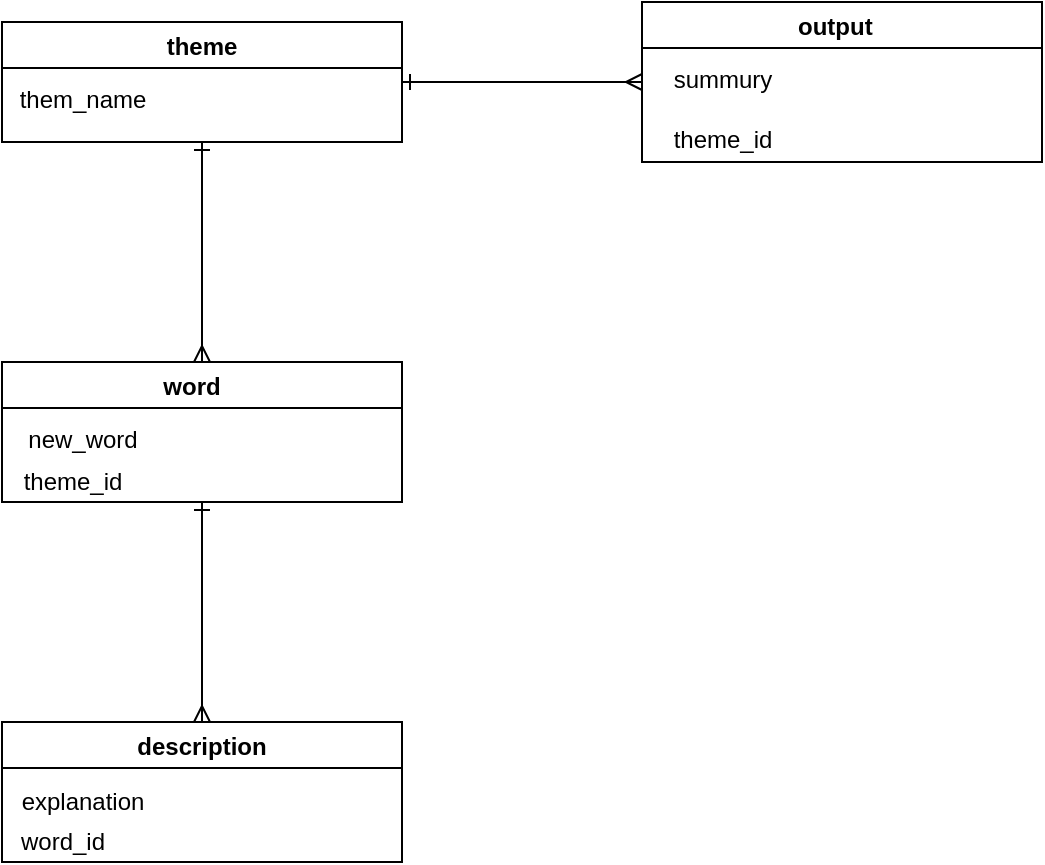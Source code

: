 <mxfile>
    <diagram id="NVnZ6kWrNTStqzjjsebz" name="ページ1">
        <mxGraphModel dx="898" dy="542" grid="1" gridSize="10" guides="1" tooltips="1" connect="1" arrows="1" fold="1" page="1" pageScale="1" pageWidth="827" pageHeight="1169" math="0" shadow="0">
            <root>
                <mxCell id="0"/>
                <mxCell id="1" parent="0"/>
                <mxCell id="5" value="theme" style="swimlane;" parent="1" vertex="1">
                    <mxGeometry x="130" y="60" width="200" height="60" as="geometry">
                        <mxRectangle x="31" y="89" width="70" height="23" as="alternateBounds"/>
                    </mxGeometry>
                </mxCell>
                <mxCell id="6" value="them_name" style="text;html=1;align=center;verticalAlign=middle;resizable=0;points=[];autosize=1;strokeColor=none;fillColor=none;" parent="5" vertex="1">
                    <mxGeometry y="29" width="80" height="20" as="geometry"/>
                </mxCell>
                <mxCell id="8" value="word   " style="swimlane;" parent="1" vertex="1">
                    <mxGeometry x="130" y="230" width="200" height="70" as="geometry">
                        <mxRectangle x="31" y="89" width="70" height="23" as="alternateBounds"/>
                    </mxGeometry>
                </mxCell>
                <mxCell id="9" value="new_word" style="text;html=1;align=center;verticalAlign=middle;resizable=0;points=[];autosize=1;strokeColor=none;fillColor=none;" parent="8" vertex="1">
                    <mxGeometry x="5" y="29" width="70" height="20" as="geometry"/>
                </mxCell>
                <mxCell id="23" value="theme_id" style="text;html=1;align=center;verticalAlign=middle;resizable=0;points=[];autosize=1;strokeColor=none;fillColor=none;" parent="8" vertex="1">
                    <mxGeometry y="50" width="70" height="20" as="geometry"/>
                </mxCell>
                <mxCell id="11" value="description" style="swimlane;" parent="1" vertex="1">
                    <mxGeometry x="130" y="410" width="200" height="70" as="geometry">
                        <mxRectangle x="31" y="89" width="70" height="23" as="alternateBounds"/>
                    </mxGeometry>
                </mxCell>
                <mxCell id="12" value="explanation" style="text;html=1;align=center;verticalAlign=middle;resizable=0;points=[];autosize=1;strokeColor=none;fillColor=none;" parent="11" vertex="1">
                    <mxGeometry y="30" width="80" height="20" as="geometry"/>
                </mxCell>
                <mxCell id="26" value="word_id" style="text;html=1;align=center;verticalAlign=middle;resizable=0;points=[];autosize=1;strokeColor=none;fillColor=none;" parent="11" vertex="1">
                    <mxGeometry y="50" width="60" height="20" as="geometry"/>
                </mxCell>
                <mxCell id="14" value="output  " style="swimlane;" parent="1" vertex="1">
                    <mxGeometry x="450" y="50" width="200" height="80" as="geometry">
                        <mxRectangle x="31" y="89" width="70" height="23" as="alternateBounds"/>
                    </mxGeometry>
                </mxCell>
                <mxCell id="15" value="summury" style="text;html=1;align=center;verticalAlign=middle;resizable=0;points=[];autosize=1;strokeColor=none;fillColor=none;" parent="14" vertex="1">
                    <mxGeometry x="5" y="29" width="70" height="20" as="geometry"/>
                </mxCell>
                <mxCell id="22" value="theme_id" style="text;html=1;align=center;verticalAlign=middle;resizable=0;points=[];autosize=1;strokeColor=none;fillColor=none;" parent="14" vertex="1">
                    <mxGeometry x="5" y="59" width="70" height="20" as="geometry"/>
                </mxCell>
                <mxCell id="17" value="" style="fontSize=12;html=1;endArrow=ERmany;exitX=0.5;exitY=1;exitDx=0;exitDy=0;strokeColor=default;endFill=0;startArrow=ERone;startFill=0;" parent="1" source="5" edge="1">
                    <mxGeometry width="100" height="100" relative="1" as="geometry">
                        <mxPoint x="280" y="330" as="sourcePoint"/>
                        <mxPoint x="230" y="230" as="targetPoint"/>
                    </mxGeometry>
                </mxCell>
                <mxCell id="18" value="" style="fontSize=12;html=1;endArrow=ERmany;endFill=0;exitX=0.5;exitY=1;exitDx=0;exitDy=0;entryX=0.5;entryY=0;entryDx=0;entryDy=0;startArrow=ERone;startFill=0;" parent="1" source="8" target="11" edge="1">
                    <mxGeometry width="100" height="100" relative="1" as="geometry">
                        <mxPoint x="280" y="330" as="sourcePoint"/>
                        <mxPoint x="290" y="380" as="targetPoint"/>
                    </mxGeometry>
                </mxCell>
                <mxCell id="21" value="" style="fontSize=12;html=1;endArrow=ERmany;exitX=1;exitY=0.5;exitDx=0;exitDy=0;strokeColor=default;endFill=0;entryX=0;entryY=0.5;entryDx=0;entryDy=0;startArrow=ERone;startFill=0;" parent="1" source="5" target="14" edge="1">
                    <mxGeometry width="100" height="100" relative="1" as="geometry">
                        <mxPoint x="240" y="130" as="sourcePoint"/>
                        <mxPoint x="240" y="240" as="targetPoint"/>
                    </mxGeometry>
                </mxCell>
            </root>
        </mxGraphModel>
    </diagram>
</mxfile>